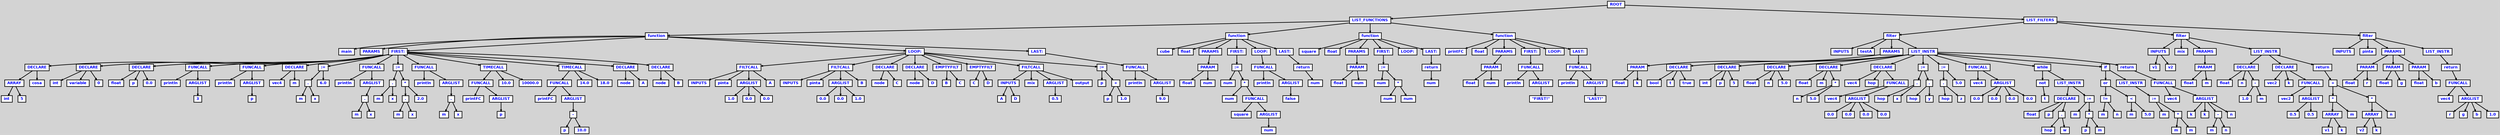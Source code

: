 digraph {

	ordering=out;
	ranksep=.4;
	bgcolor="lightgrey"; node [shape=box, fixedsize=false, fontsize=12, fontname="Helvetica-bold", fontcolor="blue"
		width=.25, height=.25, color="black", fillcolor="white", style="filled, solid, bold"];
	edge [arrowsize=.5, color="black", style="bold"]

  n0 [label="ROOT"];
  n1 [label="LIST_FUNCTIONS"];
  n1 [label="LIST_FUNCTIONS"];
  n2 [label="function"];
  n2 [label="function"];
  n3 [label="main"];
  n4 [label="PARAMS"];
  n5 [label="FIRST:"];
  n5 [label="FIRST:"];
  n6 [label="DECLARE"];
  n6 [label="DECLARE"];
  n7 [label="ARRAY"];
  n7 [label="ARRAY"];
  n8 [label="int"];
  n9 [label="5"];
  n10 [label="cosa"];
  n11 [label="DECLARE"];
  n11 [label="DECLARE"];
  n12 [label="int"];
  n13 [label="variable"];
  n14 [label="0"];
  n15 [label="DECLARE"];
  n15 [label="DECLARE"];
  n16 [label="float"];
  n17 [label="p"];
  n18 [label="0.0"];
  n19 [label="FUNCALL"];
  n19 [label="FUNCALL"];
  n20 [label="println"];
  n21 [label="ARGLIST"];
  n21 [label="ARGLIST"];
  n22 [label="3"];
  n23 [label="FUNCALL"];
  n23 [label="FUNCALL"];
  n24 [label="println"];
  n25 [label="ARGLIST"];
  n25 [label="ARGLIST"];
  n26 [label="p"];
  n27 [label="DECLARE"];
  n27 [label="DECLARE"];
  n28 [label="vec4"];
  n29 [label="m"];
  n30 [label=":="];
  n30 [label=":="];
  n31 [label="."];
  n31 [label="."];
  n32 [label="m"];
  n33 [label="x"];
  n34 [label="6.0"];
  n35 [label="FUNCALL"];
  n35 [label="FUNCALL"];
  n36 [label="println"];
  n37 [label="ARGLIST"];
  n37 [label="ARGLIST"];
  n38 [label="."];
  n38 [label="."];
  n39 [label="m"];
  n40 [label="x"];
  n41 [label=":="];
  n41 [label=":="];
  n42 [label="."];
  n42 [label="."];
  n43 [label="m"];
  n44 [label="x"];
  n45 [label="*"];
  n45 [label="*"];
  n46 [label="."];
  n46 [label="."];
  n47 [label="m"];
  n48 [label="x"];
  n49 [label="2.0"];
  n50 [label="FUNCALL"];
  n50 [label="FUNCALL"];
  n51 [label="println"];
  n52 [label="ARGLIST"];
  n52 [label="ARGLIST"];
  n53 [label="."];
  n53 [label="."];
  n54 [label="m"];
  n55 [label="x"];
  n56 [label="TIMECALL"];
  n56 [label="TIMECALL"];
  n57 [label="FUNCALL"];
  n57 [label="FUNCALL"];
  n58 [label="printFC"];
  n59 [label="ARGLIST"];
  n59 [label="ARGLIST"];
  n60 [label="p"];
  n61 [label="10.0"];
  n62 [label="10000.0"];
  n63 [label="TIMECALL"];
  n63 [label="TIMECALL"];
  n64 [label="FUNCALL"];
  n64 [label="FUNCALL"];
  n65 [label="printFC"];
  n66 [label="ARGLIST"];
  n66 [label="ARGLIST"];
  n67 [label="-"];
  n67 [label="-"];
  n68 [label="p"];
  n69 [label="10.0"];
  n70 [label="14.0"];
  n71 [label="18.0"];
  n72 [label="DECLARE"];
  n72 [label="DECLARE"];
  n73 [label="node"];
  n74 [label="A"];
  n75 [label="DECLARE"];
  n75 [label="DECLARE"];
  n76 [label="node"];
  n77 [label="B"];
  n78 [label="LOOP:"];
  n78 [label="LOOP:"];
  n79 [label="FILTCALL"];
  n79 [label="FILTCALL"];
  n80 [label="INPUTS"];
  n81 [label="pinta"];
  n82 [label="ARGLIST"];
  n82 [label="ARGLIST"];
  n83 [label="1.0"];
  n84 [label="0.0"];
  n85 [label="0.0"];
  n86 [label="A"];
  n87 [label="FILTCALL"];
  n87 [label="FILTCALL"];
  n88 [label="INPUTS"];
  n89 [label="pinta"];
  n90 [label="ARGLIST"];
  n90 [label="ARGLIST"];
  n91 [label="0.0"];
  n92 [label="0.0"];
  n93 [label="1.0"];
  n94 [label="B"];
  n95 [label="DECLARE"];
  n95 [label="DECLARE"];
  n96 [label="node"];
  n97 [label="C"];
  n98 [label="DECLARE"];
  n98 [label="DECLARE"];
  n99 [label="node"];
  n100 [label="D"];
  n101 [label="EMPTYFILT"];
  n101 [label="EMPTYFILT"];
  n102 [label="B"];
  n103 [label="C"];
  n104 [label="EMPTYFILT"];
  n104 [label="EMPTYFILT"];
  n105 [label="C"];
  n106 [label="D"];
  n107 [label="FILTCALL"];
  n107 [label="FILTCALL"];
  n108 [label="INPUTS"];
  n108 [label="INPUTS"];
  n109 [label="A"];
  n110 [label="D"];
  n111 [label="mix"];
  n112 [label="ARGLIST"];
  n112 [label="ARGLIST"];
  n113 [label="0.5"];
  n114 [label="output"];
  n115 [label=":="];
  n115 [label=":="];
  n116 [label="p"];
  n117 [label="+"];
  n117 [label="+"];
  n118 [label="p"];
  n119 [label="1.0"];
  n120 [label="LAST:"];
  n120 [label="LAST:"];
  n121 [label="FUNCALL"];
  n121 [label="FUNCALL"];
  n122 [label="println"];
  n123 [label="ARGLIST"];
  n123 [label="ARGLIST"];
  n124 [label="9.0"];
  n125 [label="function"];
  n125 [label="function"];
  n126 [label="cube"];
  n127 [label="float"];
  n128 [label="PARAMS"];
  n128 [label="PARAMS"];
  n129 [label="PARAM"];
  n129 [label="PARAM"];
  n130 [label="float"];
  n131 [label="num"];
  n132 [label="FIRST:"];
  n132 [label="FIRST:"];
  n133 [label=":="];
  n133 [label=":="];
  n134 [label="num"];
  n135 [label="*"];
  n135 [label="*"];
  n136 [label="num"];
  n137 [label="FUNCALL"];
  n137 [label="FUNCALL"];
  n138 [label="square"];
  n139 [label="ARGLIST"];
  n139 [label="ARGLIST"];
  n140 [label="num"];
  n141 [label="LOOP:"];
  n141 [label="LOOP:"];
  n142 [label="FUNCALL"];
  n142 [label="FUNCALL"];
  n143 [label="println"];
  n144 [label="ARGLIST"];
  n144 [label="ARGLIST"];
  n145 [label="false"];
  n146 [label="LAST:"];
  n146 [label="LAST:"];
  n147 [label="return"];
  n147 [label="return"];
  n148 [label="num"];
  n149 [label="function"];
  n149 [label="function"];
  n150 [label="square"];
  n151 [label="float"];
  n152 [label="PARAMS"];
  n152 [label="PARAMS"];
  n153 [label="PARAM"];
  n153 [label="PARAM"];
  n154 [label="float"];
  n155 [label="num"];
  n156 [label="FIRST:"];
  n156 [label="FIRST:"];
  n157 [label=":="];
  n157 [label=":="];
  n158 [label="num"];
  n159 [label="*"];
  n159 [label="*"];
  n160 [label="num"];
  n161 [label="num"];
  n162 [label="LOOP:"];
  n163 [label="LAST:"];
  n163 [label="LAST:"];
  n164 [label="return"];
  n164 [label="return"];
  n165 [label="num"];
  n166 [label="function"];
  n166 [label="function"];
  n167 [label="printFC"];
  n168 [label="float"];
  n169 [label="PARAMS"];
  n169 [label="PARAMS"];
  n170 [label="PARAM"];
  n170 [label="PARAM"];
  n171 [label="float"];
  n172 [label="num"];
  n173 [label="FIRST:"];
  n173 [label="FIRST:"];
  n174 [label="FUNCALL"];
  n174 [label="FUNCALL"];
  n175 [label="println"];
  n176 [label="ARGLIST"];
  n176 [label="ARGLIST"];
  n177 [label="\"FIRST!\""];
  n178 [label="LOOP:"];
  n179 [label="LAST:"];
  n179 [label="LAST:"];
  n180 [label="FUNCALL"];
  n180 [label="FUNCALL"];
  n181 [label="println"];
  n182 [label="ARGLIST"];
  n182 [label="ARGLIST"];
  n183 [label="\"LAST!\""];
  n184 [label="LIST_FILTERS"];
  n184 [label="LIST_FILTERS"];
  n185 [label="filter"];
  n185 [label="filter"];
  n186 [label="INPUTS"];
  n187 [label="testA"];
  n188 [label="PARAMS"];
  n188 [label="PARAMS"];
  n189 [label="PARAM"];
  n189 [label="PARAM"];
  n190 [label="float"];
  n191 [label="k"];
  n192 [label="LIST_INSTR"];
  n192 [label="LIST_INSTR"];
  n193 [label="DECLARE"];
  n193 [label="DECLARE"];
  n194 [label="bool"];
  n195 [label="t"];
  n196 [label="true"];
  n197 [label="DECLARE"];
  n197 [label="DECLARE"];
  n198 [label="int"];
  n199 [label="p"];
  n200 [label="5"];
  n201 [label="DECLARE"];
  n201 [label="DECLARE"];
  n202 [label="float"];
  n203 [label="n"];
  n204 [label="5.0"];
  n205 [label="DECLARE"];
  n205 [label="DECLARE"];
  n206 [label="float"];
  n207 [label="m"];
  n208 [label="*"];
  n208 [label="*"];
  n209 [label="n"];
  n210 [label="5.0"];
  n211 [label="DECLARE"];
  n211 [label="DECLARE"];
  n212 [label="vec4"];
  n213 [label="hop"];
  n214 [label="FUNCALL"];
  n214 [label="FUNCALL"];
  n215 [label="vec4"];
  n216 [label="ARGLIST"];
  n216 [label="ARGLIST"];
  n217 [label="0.0"];
  n218 [label="0.0"];
  n219 [label="0.0"];
  n220 [label="0.0"];
  n221 [label=":="];
  n221 [label=":="];
  n222 [label="."];
  n222 [label="."];
  n223 [label="hop"];
  n224 [label="x"];
  n225 [label="."];
  n225 [label="."];
  n226 [label="hop"];
  n227 [label="y"];
  n228 [label=":="];
  n228 [label=":="];
  n229 [label="."];
  n229 [label="."];
  n230 [label="hop"];
  n231 [label="z"];
  n232 [label="5.0"];
  n233 [label="FUNCALL"];
  n233 [label="FUNCALL"];
  n234 [label="vec4"];
  n235 [label="ARGLIST"];
  n235 [label="ARGLIST"];
  n236 [label="0.0"];
  n237 [label="0.0"];
  n238 [label="0.0"];
  n239 [label="0.0"];
  n240 [label="while"];
  n240 [label="while"];
  n241 [label="not"];
  n241 [label="not"];
  n242 [label="t"];
  n243 [label="LIST_INSTR"];
  n243 [label="LIST_INSTR"];
  n244 [label="DECLARE"];
  n244 [label="DECLARE"];
  n245 [label="float"];
  n246 [label="p"];
  n247 [label="."];
  n247 [label="."];
  n248 [label="hop"];
  n249 [label="w"];
  n250 [label=":="];
  n250 [label=":="];
  n251 [label="m"];
  n252 [label="*"];
  n252 [label="*"];
  n253 [label="p"];
  n254 [label="m"];
  n255 [label="if"];
  n255 [label="if"];
  n256 [label="or"];
  n256 [label="or"];
  n257 [label="!="];
  n257 [label="!="];
  n258 [label="m"];
  n259 [label="n"];
  n260 [label="<"];
  n260 [label="<"];
  n261 [label="m"];
  n262 [label="5.0"];
  n263 [label="LIST_INSTR"];
  n263 [label="LIST_INSTR"];
  n264 [label=":="];
  n264 [label=":="];
  n265 [label="m"];
  n266 [label="*"];
  n266 [label="*"];
  n267 [label="m"];
  n268 [label="m"];
  n269 [label="return"];
  n269 [label="return"];
  n270 [label="FUNCALL"];
  n270 [label="FUNCALL"];
  n271 [label="vec4"];
  n272 [label="ARGLIST"];
  n272 [label="ARGLIST"];
  n273 [label="k"];
  n274 [label="k"];
  n275 [label="-"];
  n275 [label="-"];
  n276 [label="m"];
  n277 [label="n"];
  n278 [label="n"];
  n279 [label="filter"];
  n279 [label="filter"];
  n280 [label="INPUTS"];
  n280 [label="INPUTS"];
  n281 [label="v1"];
  n282 [label="v2"];
  n283 [label="mix"];
  n284 [label="PARAMS"];
  n284 [label="PARAMS"];
  n285 [label="PARAM"];
  n285 [label="PARAM"];
  n286 [label="float"];
  n287 [label="m"];
  n288 [label="LIST_INSTR"];
  n288 [label="LIST_INSTR"];
  n289 [label="DECLARE"];
  n289 [label="DECLARE"];
  n290 [label="float"];
  n291 [label="n"];
  n292 [label="-"];
  n292 [label="-"];
  n293 [label="1.0"];
  n294 [label="m"];
  n295 [label="DECLARE"];
  n295 [label="DECLARE"];
  n296 [label="vec2"];
  n297 [label="k"];
  n298 [label="FUNCALL"];
  n298 [label="FUNCALL"];
  n299 [label="vec2"];
  n300 [label="ARGLIST"];
  n300 [label="ARGLIST"];
  n301 [label="0.5"];
  n302 [label="0.5"];
  n303 [label="return"];
  n303 [label="return"];
  n304 [label="+"];
  n304 [label="+"];
  n305 [label="*"];
  n305 [label="*"];
  n306 [label="ARRAY"];
  n306 [label="ARRAY"];
  n307 [label="v1"];
  n308 [label="k"];
  n309 [label="m"];
  n310 [label="*"];
  n310 [label="*"];
  n311 [label="ARRAY"];
  n311 [label="ARRAY"];
  n312 [label="v2"];
  n313 [label="k"];
  n314 [label="n"];
  n315 [label="filter"];
  n315 [label="filter"];
  n316 [label="INPUTS"];
  n317 [label="pinta"];
  n318 [label="PARAMS"];
  n318 [label="PARAMS"];
  n319 [label="PARAM"];
  n319 [label="PARAM"];
  n320 [label="float"];
  n321 [label="r"];
  n322 [label="PARAM"];
  n322 [label="PARAM"];
  n323 [label="float"];
  n324 [label="g"];
  n325 [label="PARAM"];
  n325 [label="PARAM"];
  n326 [label="float"];
  n327 [label="b"];
  n328 [label="LIST_INSTR"];
  n328 [label="LIST_INSTR"];
  n329 [label="return"];
  n329 [label="return"];
  n330 [label="FUNCALL"];
  n330 [label="FUNCALL"];
  n331 [label="vec4"];
  n332 [label="ARGLIST"];
  n332 [label="ARGLIST"];
  n333 [label="r"];
  n334 [label="g"];
  n335 [label="b"];
  n336 [label="1.0"];

  n0 -> n1 // "ROOT" -> "LIST_FUNCTIONS"
  n1 -> n2 // "LIST_FUNCTIONS" -> "function"
  n2 -> n3 // "function" -> "main"
  n2 -> n4 // "function" -> "PARAMS"
  n2 -> n5 // "function" -> "FIRST:"
  n5 -> n6 // "FIRST:" -> "DECLARE"
  n6 -> n7 // "DECLARE" -> "ARRAY"
  n7 -> n8 // "ARRAY" -> "int"
  n7 -> n9 // "ARRAY" -> "5"
  n6 -> n10 // "DECLARE" -> "cosa"
  n5 -> n11 // "FIRST:" -> "DECLARE"
  n11 -> n12 // "DECLARE" -> "int"
  n11 -> n13 // "DECLARE" -> "variable"
  n11 -> n14 // "DECLARE" -> "0"
  n5 -> n15 // "FIRST:" -> "DECLARE"
  n15 -> n16 // "DECLARE" -> "float"
  n15 -> n17 // "DECLARE" -> "p"
  n15 -> n18 // "DECLARE" -> "0.0"
  n5 -> n19 // "FIRST:" -> "FUNCALL"
  n19 -> n20 // "FUNCALL" -> "println"
  n19 -> n21 // "FUNCALL" -> "ARGLIST"
  n21 -> n22 // "ARGLIST" -> "3"
  n5 -> n23 // "FIRST:" -> "FUNCALL"
  n23 -> n24 // "FUNCALL" -> "println"
  n23 -> n25 // "FUNCALL" -> "ARGLIST"
  n25 -> n26 // "ARGLIST" -> "p"
  n5 -> n27 // "FIRST:" -> "DECLARE"
  n27 -> n28 // "DECLARE" -> "vec4"
  n27 -> n29 // "DECLARE" -> "m"
  n5 -> n30 // "FIRST:" -> ":="
  n30 -> n31 // ":=" -> "."
  n31 -> n32 // "." -> "m"
  n31 -> n33 // "." -> "x"
  n30 -> n34 // ":=" -> "6.0"
  n5 -> n35 // "FIRST:" -> "FUNCALL"
  n35 -> n36 // "FUNCALL" -> "println"
  n35 -> n37 // "FUNCALL" -> "ARGLIST"
  n37 -> n38 // "ARGLIST" -> "."
  n38 -> n39 // "." -> "m"
  n38 -> n40 // "." -> "x"
  n5 -> n41 // "FIRST:" -> ":="
  n41 -> n42 // ":=" -> "."
  n42 -> n43 // "." -> "m"
  n42 -> n44 // "." -> "x"
  n41 -> n45 // ":=" -> "*"
  n45 -> n46 // "*" -> "."
  n46 -> n47 // "." -> "m"
  n46 -> n48 // "." -> "x"
  n45 -> n49 // "*" -> "2.0"
  n5 -> n50 // "FIRST:" -> "FUNCALL"
  n50 -> n51 // "FUNCALL" -> "println"
  n50 -> n52 // "FUNCALL" -> "ARGLIST"
  n52 -> n53 // "ARGLIST" -> "."
  n53 -> n54 // "." -> "m"
  n53 -> n55 // "." -> "x"
  n5 -> n56 // "FIRST:" -> "TIMECALL"
  n56 -> n57 // "TIMECALL" -> "FUNCALL"
  n57 -> n58 // "FUNCALL" -> "printFC"
  n57 -> n59 // "FUNCALL" -> "ARGLIST"
  n59 -> n60 // "ARGLIST" -> "p"
  n56 -> n61 // "TIMECALL" -> "10.0"
  n56 -> n62 // "TIMECALL" -> "10000.0"
  n5 -> n63 // "FIRST:" -> "TIMECALL"
  n63 -> n64 // "TIMECALL" -> "FUNCALL"
  n64 -> n65 // "FUNCALL" -> "printFC"
  n64 -> n66 // "FUNCALL" -> "ARGLIST"
  n66 -> n67 // "ARGLIST" -> "-"
  n67 -> n68 // "-" -> "p"
  n67 -> n69 // "-" -> "10.0"
  n63 -> n70 // "TIMECALL" -> "14.0"
  n63 -> n71 // "TIMECALL" -> "18.0"
  n5 -> n72 // "FIRST:" -> "DECLARE"
  n72 -> n73 // "DECLARE" -> "node"
  n72 -> n74 // "DECLARE" -> "A"
  n5 -> n75 // "FIRST:" -> "DECLARE"
  n75 -> n76 // "DECLARE" -> "node"
  n75 -> n77 // "DECLARE" -> "B"
  n2 -> n78 // "function" -> "LOOP:"
  n78 -> n79 // "LOOP:" -> "FILTCALL"
  n79 -> n80 // "FILTCALL" -> "INPUTS"
  n79 -> n81 // "FILTCALL" -> "pinta"
  n79 -> n82 // "FILTCALL" -> "ARGLIST"
  n82 -> n83 // "ARGLIST" -> "1.0"
  n82 -> n84 // "ARGLIST" -> "0.0"
  n82 -> n85 // "ARGLIST" -> "0.0"
  n79 -> n86 // "FILTCALL" -> "A"
  n78 -> n87 // "LOOP:" -> "FILTCALL"
  n87 -> n88 // "FILTCALL" -> "INPUTS"
  n87 -> n89 // "FILTCALL" -> "pinta"
  n87 -> n90 // "FILTCALL" -> "ARGLIST"
  n90 -> n91 // "ARGLIST" -> "0.0"
  n90 -> n92 // "ARGLIST" -> "0.0"
  n90 -> n93 // "ARGLIST" -> "1.0"
  n87 -> n94 // "FILTCALL" -> "B"
  n78 -> n95 // "LOOP:" -> "DECLARE"
  n95 -> n96 // "DECLARE" -> "node"
  n95 -> n97 // "DECLARE" -> "C"
  n78 -> n98 // "LOOP:" -> "DECLARE"
  n98 -> n99 // "DECLARE" -> "node"
  n98 -> n100 // "DECLARE" -> "D"
  n78 -> n101 // "LOOP:" -> "EMPTYFILT"
  n101 -> n102 // "EMPTYFILT" -> "B"
  n101 -> n103 // "EMPTYFILT" -> "C"
  n78 -> n104 // "LOOP:" -> "EMPTYFILT"
  n104 -> n105 // "EMPTYFILT" -> "C"
  n104 -> n106 // "EMPTYFILT" -> "D"
  n78 -> n107 // "LOOP:" -> "FILTCALL"
  n107 -> n108 // "FILTCALL" -> "INPUTS"
  n108 -> n109 // "INPUTS" -> "A"
  n108 -> n110 // "INPUTS" -> "D"
  n107 -> n111 // "FILTCALL" -> "mix"
  n107 -> n112 // "FILTCALL" -> "ARGLIST"
  n112 -> n113 // "ARGLIST" -> "0.5"
  n107 -> n114 // "FILTCALL" -> "output"
  n78 -> n115 // "LOOP:" -> ":="
  n115 -> n116 // ":=" -> "p"
  n115 -> n117 // ":=" -> "+"
  n117 -> n118 // "+" -> "p"
  n117 -> n119 // "+" -> "1.0"
  n2 -> n120 // "function" -> "LAST:"
  n120 -> n121 // "LAST:" -> "FUNCALL"
  n121 -> n122 // "FUNCALL" -> "println"
  n121 -> n123 // "FUNCALL" -> "ARGLIST"
  n123 -> n124 // "ARGLIST" -> "9.0"
  n1 -> n125 // "LIST_FUNCTIONS" -> "function"
  n125 -> n126 // "function" -> "cube"
  n125 -> n127 // "function" -> "float"
  n125 -> n128 // "function" -> "PARAMS"
  n128 -> n129 // "PARAMS" -> "PARAM"
  n129 -> n130 // "PARAM" -> "float"
  n129 -> n131 // "PARAM" -> "num"
  n125 -> n132 // "function" -> "FIRST:"
  n132 -> n133 // "FIRST:" -> ":="
  n133 -> n134 // ":=" -> "num"
  n133 -> n135 // ":=" -> "*"
  n135 -> n136 // "*" -> "num"
  n135 -> n137 // "*" -> "FUNCALL"
  n137 -> n138 // "FUNCALL" -> "square"
  n137 -> n139 // "FUNCALL" -> "ARGLIST"
  n139 -> n140 // "ARGLIST" -> "num"
  n125 -> n141 // "function" -> "LOOP:"
  n141 -> n142 // "LOOP:" -> "FUNCALL"
  n142 -> n143 // "FUNCALL" -> "println"
  n142 -> n144 // "FUNCALL" -> "ARGLIST"
  n144 -> n145 // "ARGLIST" -> "false"
  n125 -> n146 // "function" -> "LAST:"
  n146 -> n147 // "LAST:" -> "return"
  n147 -> n148 // "return" -> "num"
  n1 -> n149 // "LIST_FUNCTIONS" -> "function"
  n149 -> n150 // "function" -> "square"
  n149 -> n151 // "function" -> "float"
  n149 -> n152 // "function" -> "PARAMS"
  n152 -> n153 // "PARAMS" -> "PARAM"
  n153 -> n154 // "PARAM" -> "float"
  n153 -> n155 // "PARAM" -> "num"
  n149 -> n156 // "function" -> "FIRST:"
  n156 -> n157 // "FIRST:" -> ":="
  n157 -> n158 // ":=" -> "num"
  n157 -> n159 // ":=" -> "*"
  n159 -> n160 // "*" -> "num"
  n159 -> n161 // "*" -> "num"
  n149 -> n162 // "function" -> "LOOP:"
  n149 -> n163 // "function" -> "LAST:"
  n163 -> n164 // "LAST:" -> "return"
  n164 -> n165 // "return" -> "num"
  n1 -> n166 // "LIST_FUNCTIONS" -> "function"
  n166 -> n167 // "function" -> "printFC"
  n166 -> n168 // "function" -> "float"
  n166 -> n169 // "function" -> "PARAMS"
  n169 -> n170 // "PARAMS" -> "PARAM"
  n170 -> n171 // "PARAM" -> "float"
  n170 -> n172 // "PARAM" -> "num"
  n166 -> n173 // "function" -> "FIRST:"
  n173 -> n174 // "FIRST:" -> "FUNCALL"
  n174 -> n175 // "FUNCALL" -> "println"
  n174 -> n176 // "FUNCALL" -> "ARGLIST"
  n176 -> n177 // "ARGLIST" -> "\"FIRST!\""
  n166 -> n178 // "function" -> "LOOP:"
  n166 -> n179 // "function" -> "LAST:"
  n179 -> n180 // "LAST:" -> "FUNCALL"
  n180 -> n181 // "FUNCALL" -> "println"
  n180 -> n182 // "FUNCALL" -> "ARGLIST"
  n182 -> n183 // "ARGLIST" -> "\"LAST!\""
  n0 -> n184 // "ROOT" -> "LIST_FILTERS"
  n184 -> n185 // "LIST_FILTERS" -> "filter"
  n185 -> n186 // "filter" -> "INPUTS"
  n185 -> n187 // "filter" -> "testA"
  n185 -> n188 // "filter" -> "PARAMS"
  n188 -> n189 // "PARAMS" -> "PARAM"
  n189 -> n190 // "PARAM" -> "float"
  n189 -> n191 // "PARAM" -> "k"
  n185 -> n192 // "filter" -> "LIST_INSTR"
  n192 -> n193 // "LIST_INSTR" -> "DECLARE"
  n193 -> n194 // "DECLARE" -> "bool"
  n193 -> n195 // "DECLARE" -> "t"
  n193 -> n196 // "DECLARE" -> "true"
  n192 -> n197 // "LIST_INSTR" -> "DECLARE"
  n197 -> n198 // "DECLARE" -> "int"
  n197 -> n199 // "DECLARE" -> "p"
  n197 -> n200 // "DECLARE" -> "5"
  n192 -> n201 // "LIST_INSTR" -> "DECLARE"
  n201 -> n202 // "DECLARE" -> "float"
  n201 -> n203 // "DECLARE" -> "n"
  n201 -> n204 // "DECLARE" -> "5.0"
  n192 -> n205 // "LIST_INSTR" -> "DECLARE"
  n205 -> n206 // "DECLARE" -> "float"
  n205 -> n207 // "DECLARE" -> "m"
  n205 -> n208 // "DECLARE" -> "*"
  n208 -> n209 // "*" -> "n"
  n208 -> n210 // "*" -> "5.0"
  n192 -> n211 // "LIST_INSTR" -> "DECLARE"
  n211 -> n212 // "DECLARE" -> "vec4"
  n211 -> n213 // "DECLARE" -> "hop"
  n211 -> n214 // "DECLARE" -> "FUNCALL"
  n214 -> n215 // "FUNCALL" -> "vec4"
  n214 -> n216 // "FUNCALL" -> "ARGLIST"
  n216 -> n217 // "ARGLIST" -> "0.0"
  n216 -> n218 // "ARGLIST" -> "0.0"
  n216 -> n219 // "ARGLIST" -> "0.0"
  n216 -> n220 // "ARGLIST" -> "0.0"
  n192 -> n221 // "LIST_INSTR" -> ":="
  n221 -> n222 // ":=" -> "."
  n222 -> n223 // "." -> "hop"
  n222 -> n224 // "." -> "x"
  n221 -> n225 // ":=" -> "."
  n225 -> n226 // "." -> "hop"
  n225 -> n227 // "." -> "y"
  n192 -> n228 // "LIST_INSTR" -> ":="
  n228 -> n229 // ":=" -> "."
  n229 -> n230 // "." -> "hop"
  n229 -> n231 // "." -> "z"
  n228 -> n232 // ":=" -> "5.0"
  n192 -> n233 // "LIST_INSTR" -> "FUNCALL"
  n233 -> n234 // "FUNCALL" -> "vec4"
  n233 -> n235 // "FUNCALL" -> "ARGLIST"
  n235 -> n236 // "ARGLIST" -> "0.0"
  n235 -> n237 // "ARGLIST" -> "0.0"
  n235 -> n238 // "ARGLIST" -> "0.0"
  n235 -> n239 // "ARGLIST" -> "0.0"
  n192 -> n240 // "LIST_INSTR" -> "while"
  n240 -> n241 // "while" -> "not"
  n241 -> n242 // "not" -> "t"
  n240 -> n243 // "while" -> "LIST_INSTR"
  n243 -> n244 // "LIST_INSTR" -> "DECLARE"
  n244 -> n245 // "DECLARE" -> "float"
  n244 -> n246 // "DECLARE" -> "p"
  n244 -> n247 // "DECLARE" -> "."
  n247 -> n248 // "." -> "hop"
  n247 -> n249 // "." -> "w"
  n243 -> n250 // "LIST_INSTR" -> ":="
  n250 -> n251 // ":=" -> "m"
  n250 -> n252 // ":=" -> "*"
  n252 -> n253 // "*" -> "p"
  n252 -> n254 // "*" -> "m"
  n192 -> n255 // "LIST_INSTR" -> "if"
  n255 -> n256 // "if" -> "or"
  n256 -> n257 // "or" -> "!="
  n257 -> n258 // "!=" -> "m"
  n257 -> n259 // "!=" -> "n"
  n256 -> n260 // "or" -> "<"
  n260 -> n261 // "<" -> "m"
  n260 -> n262 // "<" -> "5.0"
  n255 -> n263 // "if" -> "LIST_INSTR"
  n263 -> n264 // "LIST_INSTR" -> ":="
  n264 -> n265 // ":=" -> "m"
  n264 -> n266 // ":=" -> "*"
  n266 -> n267 // "*" -> "m"
  n266 -> n268 // "*" -> "m"
  n192 -> n269 // "LIST_INSTR" -> "return"
  n269 -> n270 // "return" -> "FUNCALL"
  n270 -> n271 // "FUNCALL" -> "vec4"
  n270 -> n272 // "FUNCALL" -> "ARGLIST"
  n272 -> n273 // "ARGLIST" -> "k"
  n272 -> n274 // "ARGLIST" -> "k"
  n272 -> n275 // "ARGLIST" -> "-"
  n275 -> n276 // "-" -> "m"
  n275 -> n277 // "-" -> "n"
  n272 -> n278 // "ARGLIST" -> "n"
  n184 -> n279 // "LIST_FILTERS" -> "filter"
  n279 -> n280 // "filter" -> "INPUTS"
  n280 -> n281 // "INPUTS" -> "v1"
  n280 -> n282 // "INPUTS" -> "v2"
  n279 -> n283 // "filter" -> "mix"
  n279 -> n284 // "filter" -> "PARAMS"
  n284 -> n285 // "PARAMS" -> "PARAM"
  n285 -> n286 // "PARAM" -> "float"
  n285 -> n287 // "PARAM" -> "m"
  n279 -> n288 // "filter" -> "LIST_INSTR"
  n288 -> n289 // "LIST_INSTR" -> "DECLARE"
  n289 -> n290 // "DECLARE" -> "float"
  n289 -> n291 // "DECLARE" -> "n"
  n289 -> n292 // "DECLARE" -> "-"
  n292 -> n293 // "-" -> "1.0"
  n292 -> n294 // "-" -> "m"
  n288 -> n295 // "LIST_INSTR" -> "DECLARE"
  n295 -> n296 // "DECLARE" -> "vec2"
  n295 -> n297 // "DECLARE" -> "k"
  n295 -> n298 // "DECLARE" -> "FUNCALL"
  n298 -> n299 // "FUNCALL" -> "vec2"
  n298 -> n300 // "FUNCALL" -> "ARGLIST"
  n300 -> n301 // "ARGLIST" -> "0.5"
  n300 -> n302 // "ARGLIST" -> "0.5"
  n288 -> n303 // "LIST_INSTR" -> "return"
  n303 -> n304 // "return" -> "+"
  n304 -> n305 // "+" -> "*"
  n305 -> n306 // "*" -> "ARRAY"
  n306 -> n307 // "ARRAY" -> "v1"
  n306 -> n308 // "ARRAY" -> "k"
  n305 -> n309 // "*" -> "m"
  n304 -> n310 // "+" -> "*"
  n310 -> n311 // "*" -> "ARRAY"
  n311 -> n312 // "ARRAY" -> "v2"
  n311 -> n313 // "ARRAY" -> "k"
  n310 -> n314 // "*" -> "n"
  n184 -> n315 // "LIST_FILTERS" -> "filter"
  n315 -> n316 // "filter" -> "INPUTS"
  n315 -> n317 // "filter" -> "pinta"
  n315 -> n318 // "filter" -> "PARAMS"
  n318 -> n319 // "PARAMS" -> "PARAM"
  n319 -> n320 // "PARAM" -> "float"
  n319 -> n321 // "PARAM" -> "r"
  n318 -> n322 // "PARAMS" -> "PARAM"
  n322 -> n323 // "PARAM" -> "float"
  n322 -> n324 // "PARAM" -> "g"
  n318 -> n325 // "PARAMS" -> "PARAM"
  n325 -> n326 // "PARAM" -> "float"
  n325 -> n327 // "PARAM" -> "b"
  n315 -> n328 // "filter" -> "LIST_INSTR"
  n328 -> n329 // "LIST_INSTR" -> "return"
  n329 -> n330 // "return" -> "FUNCALL"
  n330 -> n331 // "FUNCALL" -> "vec4"
  n330 -> n332 // "FUNCALL" -> "ARGLIST"
  n332 -> n333 // "ARGLIST" -> "r"
  n332 -> n334 // "ARGLIST" -> "g"
  n332 -> n335 // "ARGLIST" -> "b"
  n332 -> n336 // "ARGLIST" -> "1.0"

}
